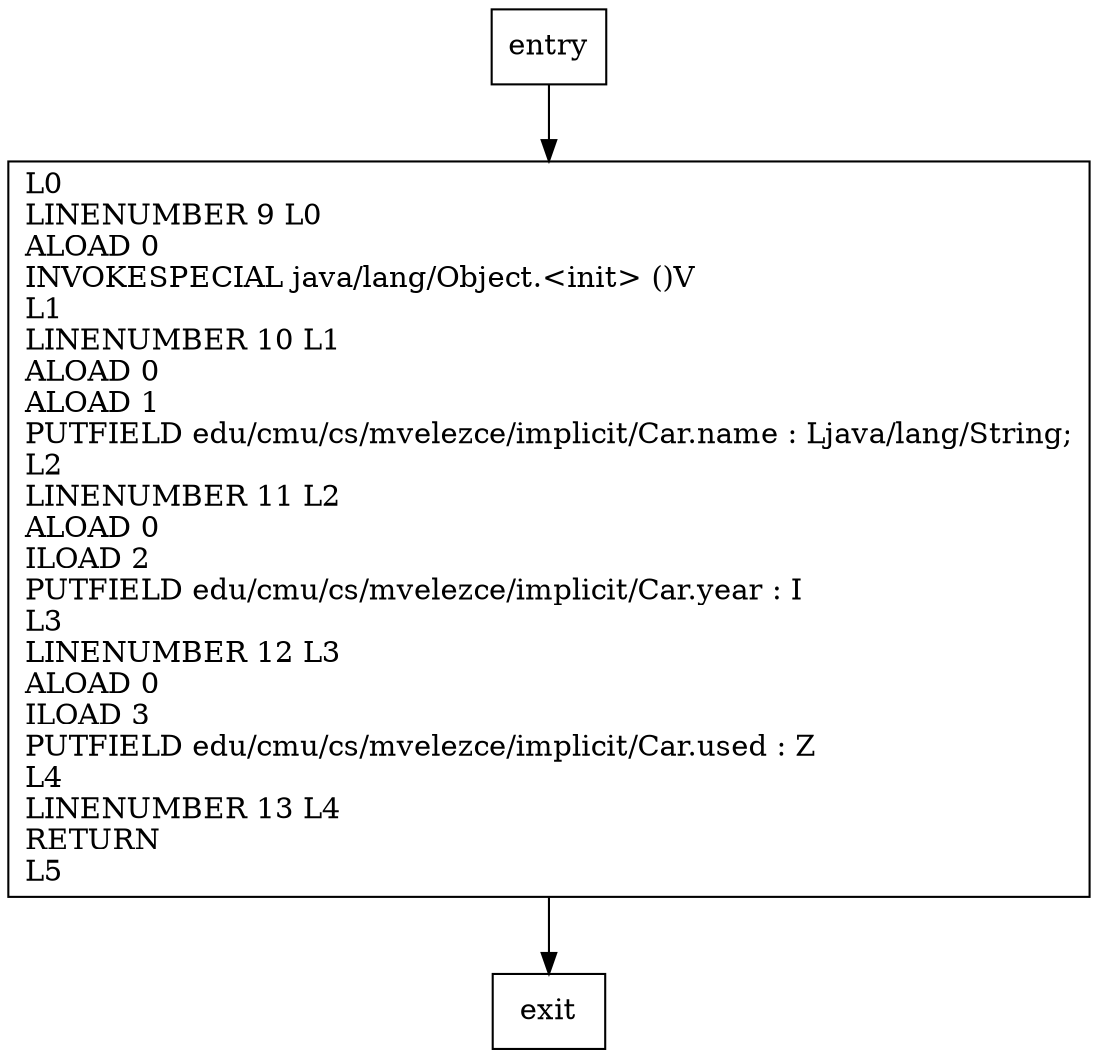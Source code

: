 digraph <init> {
node [shape=record];
352378889 [label="L0\lLINENUMBER 9 L0\lALOAD 0\lINVOKESPECIAL java/lang/Object.\<init\> ()V\lL1\lLINENUMBER 10 L1\lALOAD 0\lALOAD 1\lPUTFIELD edu/cmu/cs/mvelezce/implicit/Car.name : Ljava/lang/String;\lL2\lLINENUMBER 11 L2\lALOAD 0\lILOAD 2\lPUTFIELD edu/cmu/cs/mvelezce/implicit/Car.year : I\lL3\lLINENUMBER 12 L3\lALOAD 0\lILOAD 3\lPUTFIELD edu/cmu/cs/mvelezce/implicit/Car.used : Z\lL4\lLINENUMBER 13 L4\lRETURN\lL5\l"];
entry;
exit;
entry -> 352378889;
352378889 -> exit;
}
